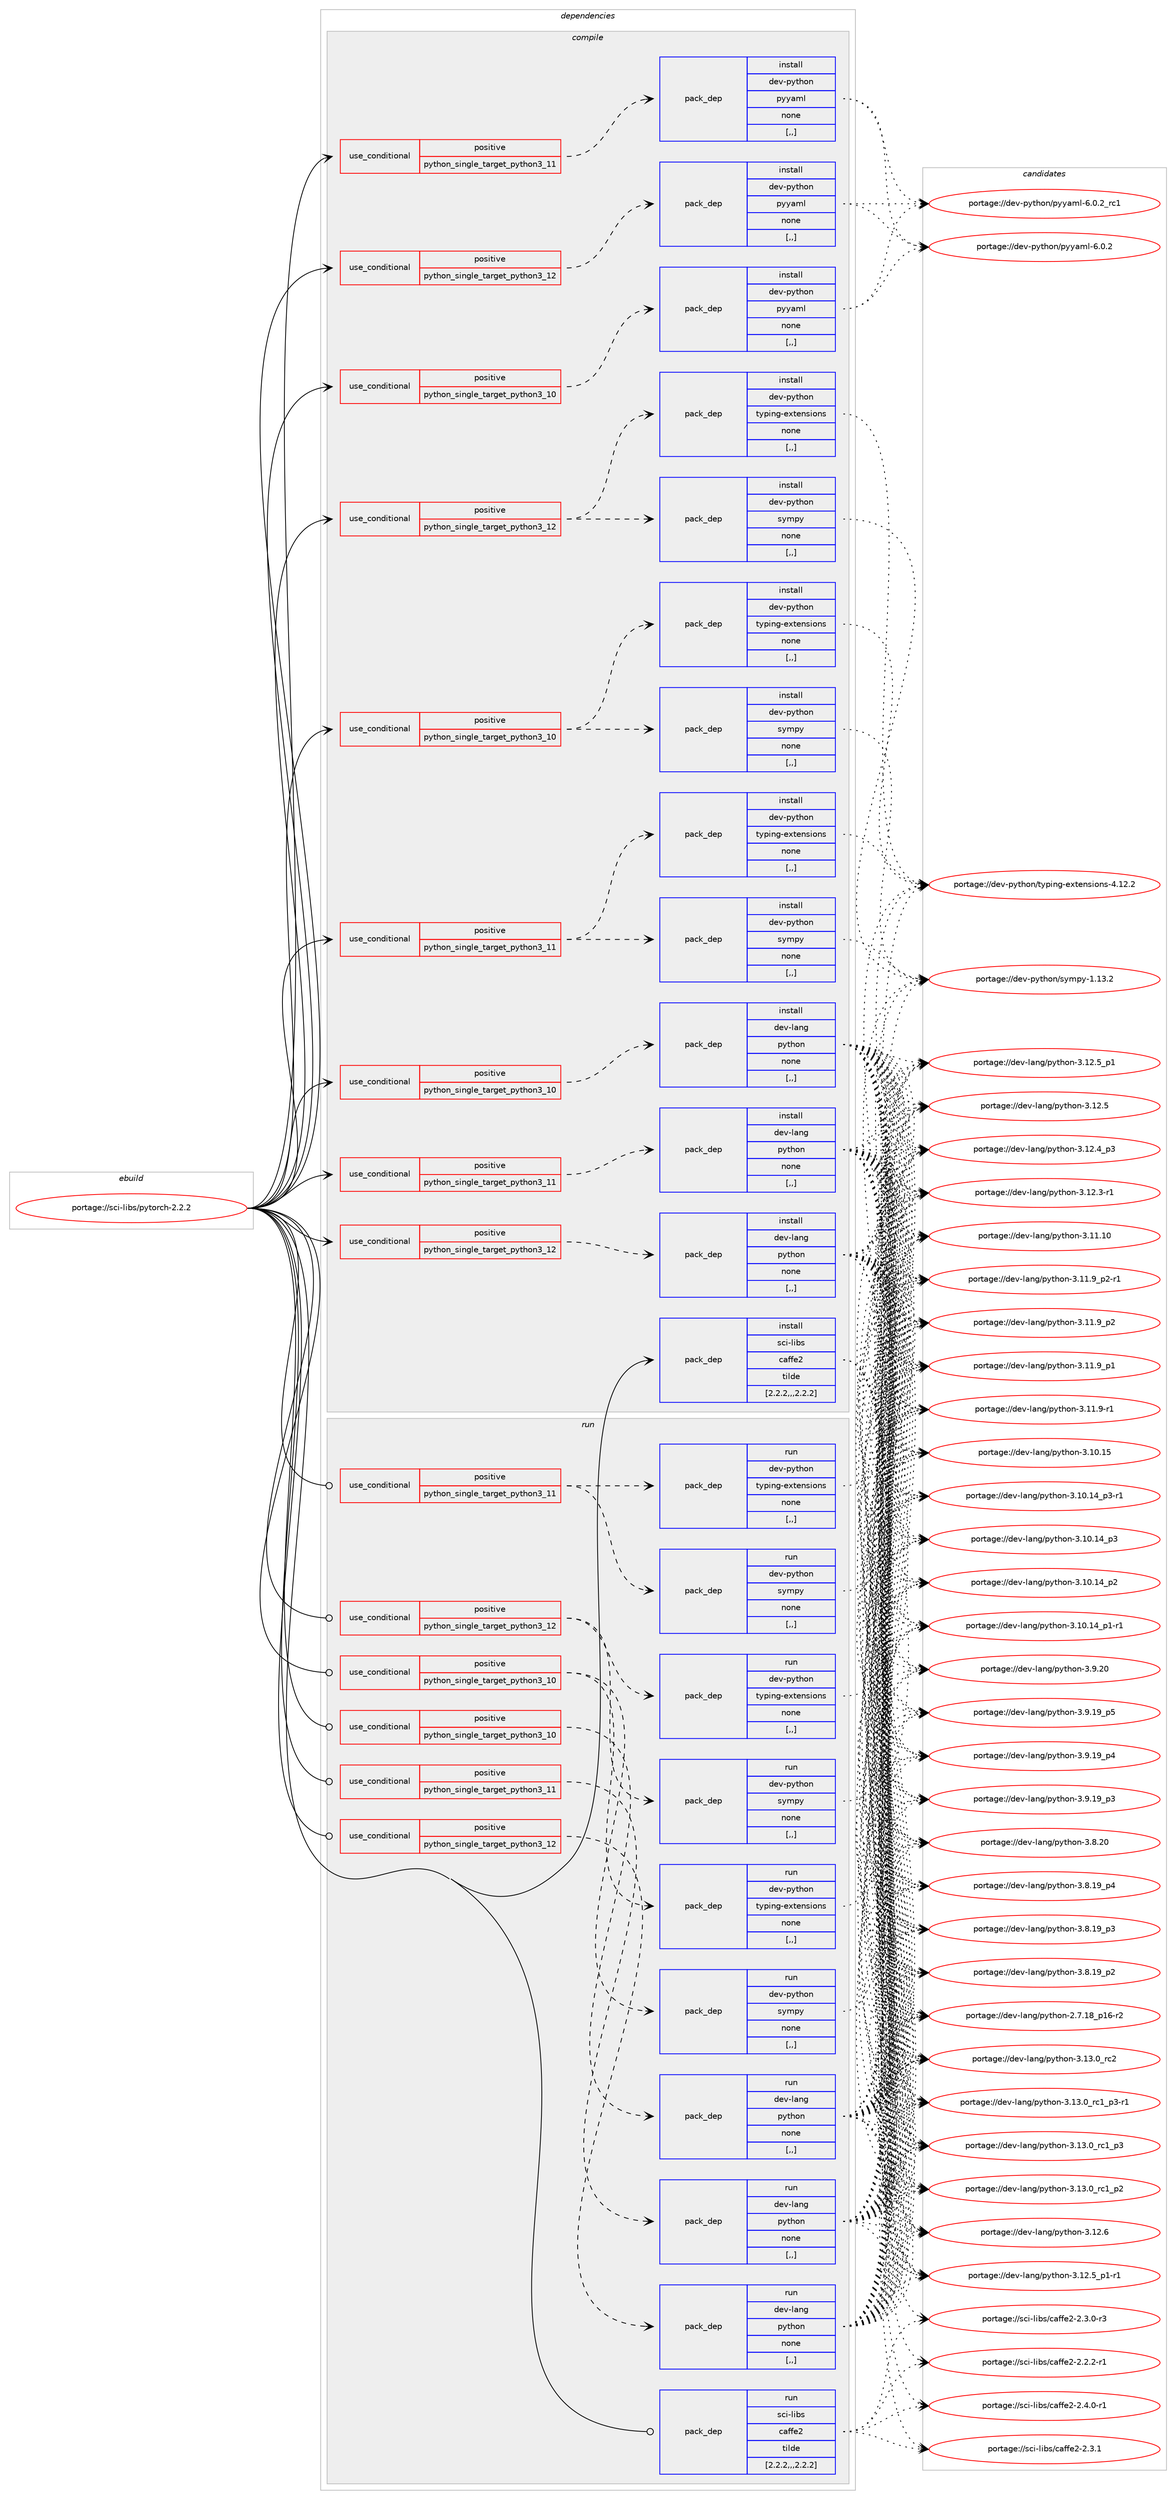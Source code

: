 digraph prolog {

# *************
# Graph options
# *************

newrank=true;
concentrate=true;
compound=true;
graph [rankdir=LR,fontname=Helvetica,fontsize=10,ranksep=1.5];#, ranksep=2.5, nodesep=0.2];
edge  [arrowhead=vee];
node  [fontname=Helvetica,fontsize=10];

# **********
# The ebuild
# **********

subgraph cluster_leftcol {
color=gray;
label=<<i>ebuild</i>>;
id [label="portage://sci-libs/pytorch-2.2.2", color=red, width=4, href="../sci-libs/pytorch-2.2.2.svg"];
}

# ****************
# The dependencies
# ****************

subgraph cluster_midcol {
color=gray;
label=<<i>dependencies</i>>;
subgraph cluster_compile {
fillcolor="#eeeeee";
style=filled;
label=<<i>compile</i>>;
subgraph cond240986 {
dependency914635 [label=<<TABLE BORDER="0" CELLBORDER="1" CELLSPACING="0" CELLPADDING="4"><TR><TD ROWSPAN="3" CELLPADDING="10">use_conditional</TD></TR><TR><TD>positive</TD></TR><TR><TD>python_single_target_python3_10</TD></TR></TABLE>>, shape=none, color=red];
subgraph pack667030 {
dependency914636 [label=<<TABLE BORDER="0" CELLBORDER="1" CELLSPACING="0" CELLPADDING="4" WIDTH="220"><TR><TD ROWSPAN="6" CELLPADDING="30">pack_dep</TD></TR><TR><TD WIDTH="110">install</TD></TR><TR><TD>dev-lang</TD></TR><TR><TD>python</TD></TR><TR><TD>none</TD></TR><TR><TD>[,,]</TD></TR></TABLE>>, shape=none, color=blue];
}
dependency914635:e -> dependency914636:w [weight=20,style="dashed",arrowhead="vee"];
}
id:e -> dependency914635:w [weight=20,style="solid",arrowhead="vee"];
subgraph cond240987 {
dependency914637 [label=<<TABLE BORDER="0" CELLBORDER="1" CELLSPACING="0" CELLPADDING="4"><TR><TD ROWSPAN="3" CELLPADDING="10">use_conditional</TD></TR><TR><TD>positive</TD></TR><TR><TD>python_single_target_python3_10</TD></TR></TABLE>>, shape=none, color=red];
subgraph pack667031 {
dependency914638 [label=<<TABLE BORDER="0" CELLBORDER="1" CELLSPACING="0" CELLPADDING="4" WIDTH="220"><TR><TD ROWSPAN="6" CELLPADDING="30">pack_dep</TD></TR><TR><TD WIDTH="110">install</TD></TR><TR><TD>dev-python</TD></TR><TR><TD>pyyaml</TD></TR><TR><TD>none</TD></TR><TR><TD>[,,]</TD></TR></TABLE>>, shape=none, color=blue];
}
dependency914637:e -> dependency914638:w [weight=20,style="dashed",arrowhead="vee"];
}
id:e -> dependency914637:w [weight=20,style="solid",arrowhead="vee"];
subgraph cond240988 {
dependency914639 [label=<<TABLE BORDER="0" CELLBORDER="1" CELLSPACING="0" CELLPADDING="4"><TR><TD ROWSPAN="3" CELLPADDING="10">use_conditional</TD></TR><TR><TD>positive</TD></TR><TR><TD>python_single_target_python3_10</TD></TR></TABLE>>, shape=none, color=red];
subgraph pack667032 {
dependency914640 [label=<<TABLE BORDER="0" CELLBORDER="1" CELLSPACING="0" CELLPADDING="4" WIDTH="220"><TR><TD ROWSPAN="6" CELLPADDING="30">pack_dep</TD></TR><TR><TD WIDTH="110">install</TD></TR><TR><TD>dev-python</TD></TR><TR><TD>typing-extensions</TD></TR><TR><TD>none</TD></TR><TR><TD>[,,]</TD></TR></TABLE>>, shape=none, color=blue];
}
dependency914639:e -> dependency914640:w [weight=20,style="dashed",arrowhead="vee"];
subgraph pack667033 {
dependency914641 [label=<<TABLE BORDER="0" CELLBORDER="1" CELLSPACING="0" CELLPADDING="4" WIDTH="220"><TR><TD ROWSPAN="6" CELLPADDING="30">pack_dep</TD></TR><TR><TD WIDTH="110">install</TD></TR><TR><TD>dev-python</TD></TR><TR><TD>sympy</TD></TR><TR><TD>none</TD></TR><TR><TD>[,,]</TD></TR></TABLE>>, shape=none, color=blue];
}
dependency914639:e -> dependency914641:w [weight=20,style="dashed",arrowhead="vee"];
}
id:e -> dependency914639:w [weight=20,style="solid",arrowhead="vee"];
subgraph cond240989 {
dependency914642 [label=<<TABLE BORDER="0" CELLBORDER="1" CELLSPACING="0" CELLPADDING="4"><TR><TD ROWSPAN="3" CELLPADDING="10">use_conditional</TD></TR><TR><TD>positive</TD></TR><TR><TD>python_single_target_python3_11</TD></TR></TABLE>>, shape=none, color=red];
subgraph pack667034 {
dependency914643 [label=<<TABLE BORDER="0" CELLBORDER="1" CELLSPACING="0" CELLPADDING="4" WIDTH="220"><TR><TD ROWSPAN="6" CELLPADDING="30">pack_dep</TD></TR><TR><TD WIDTH="110">install</TD></TR><TR><TD>dev-lang</TD></TR><TR><TD>python</TD></TR><TR><TD>none</TD></TR><TR><TD>[,,]</TD></TR></TABLE>>, shape=none, color=blue];
}
dependency914642:e -> dependency914643:w [weight=20,style="dashed",arrowhead="vee"];
}
id:e -> dependency914642:w [weight=20,style="solid",arrowhead="vee"];
subgraph cond240990 {
dependency914644 [label=<<TABLE BORDER="0" CELLBORDER="1" CELLSPACING="0" CELLPADDING="4"><TR><TD ROWSPAN="3" CELLPADDING="10">use_conditional</TD></TR><TR><TD>positive</TD></TR><TR><TD>python_single_target_python3_11</TD></TR></TABLE>>, shape=none, color=red];
subgraph pack667035 {
dependency914645 [label=<<TABLE BORDER="0" CELLBORDER="1" CELLSPACING="0" CELLPADDING="4" WIDTH="220"><TR><TD ROWSPAN="6" CELLPADDING="30">pack_dep</TD></TR><TR><TD WIDTH="110">install</TD></TR><TR><TD>dev-python</TD></TR><TR><TD>pyyaml</TD></TR><TR><TD>none</TD></TR><TR><TD>[,,]</TD></TR></TABLE>>, shape=none, color=blue];
}
dependency914644:e -> dependency914645:w [weight=20,style="dashed",arrowhead="vee"];
}
id:e -> dependency914644:w [weight=20,style="solid",arrowhead="vee"];
subgraph cond240991 {
dependency914646 [label=<<TABLE BORDER="0" CELLBORDER="1" CELLSPACING="0" CELLPADDING="4"><TR><TD ROWSPAN="3" CELLPADDING="10">use_conditional</TD></TR><TR><TD>positive</TD></TR><TR><TD>python_single_target_python3_11</TD></TR></TABLE>>, shape=none, color=red];
subgraph pack667036 {
dependency914647 [label=<<TABLE BORDER="0" CELLBORDER="1" CELLSPACING="0" CELLPADDING="4" WIDTH="220"><TR><TD ROWSPAN="6" CELLPADDING="30">pack_dep</TD></TR><TR><TD WIDTH="110">install</TD></TR><TR><TD>dev-python</TD></TR><TR><TD>typing-extensions</TD></TR><TR><TD>none</TD></TR><TR><TD>[,,]</TD></TR></TABLE>>, shape=none, color=blue];
}
dependency914646:e -> dependency914647:w [weight=20,style="dashed",arrowhead="vee"];
subgraph pack667037 {
dependency914648 [label=<<TABLE BORDER="0" CELLBORDER="1" CELLSPACING="0" CELLPADDING="4" WIDTH="220"><TR><TD ROWSPAN="6" CELLPADDING="30">pack_dep</TD></TR><TR><TD WIDTH="110">install</TD></TR><TR><TD>dev-python</TD></TR><TR><TD>sympy</TD></TR><TR><TD>none</TD></TR><TR><TD>[,,]</TD></TR></TABLE>>, shape=none, color=blue];
}
dependency914646:e -> dependency914648:w [weight=20,style="dashed",arrowhead="vee"];
}
id:e -> dependency914646:w [weight=20,style="solid",arrowhead="vee"];
subgraph cond240992 {
dependency914649 [label=<<TABLE BORDER="0" CELLBORDER="1" CELLSPACING="0" CELLPADDING="4"><TR><TD ROWSPAN="3" CELLPADDING="10">use_conditional</TD></TR><TR><TD>positive</TD></TR><TR><TD>python_single_target_python3_12</TD></TR></TABLE>>, shape=none, color=red];
subgraph pack667038 {
dependency914650 [label=<<TABLE BORDER="0" CELLBORDER="1" CELLSPACING="0" CELLPADDING="4" WIDTH="220"><TR><TD ROWSPAN="6" CELLPADDING="30">pack_dep</TD></TR><TR><TD WIDTH="110">install</TD></TR><TR><TD>dev-lang</TD></TR><TR><TD>python</TD></TR><TR><TD>none</TD></TR><TR><TD>[,,]</TD></TR></TABLE>>, shape=none, color=blue];
}
dependency914649:e -> dependency914650:w [weight=20,style="dashed",arrowhead="vee"];
}
id:e -> dependency914649:w [weight=20,style="solid",arrowhead="vee"];
subgraph cond240993 {
dependency914651 [label=<<TABLE BORDER="0" CELLBORDER="1" CELLSPACING="0" CELLPADDING="4"><TR><TD ROWSPAN="3" CELLPADDING="10">use_conditional</TD></TR><TR><TD>positive</TD></TR><TR><TD>python_single_target_python3_12</TD></TR></TABLE>>, shape=none, color=red];
subgraph pack667039 {
dependency914652 [label=<<TABLE BORDER="0" CELLBORDER="1" CELLSPACING="0" CELLPADDING="4" WIDTH="220"><TR><TD ROWSPAN="6" CELLPADDING="30">pack_dep</TD></TR><TR><TD WIDTH="110">install</TD></TR><TR><TD>dev-python</TD></TR><TR><TD>pyyaml</TD></TR><TR><TD>none</TD></TR><TR><TD>[,,]</TD></TR></TABLE>>, shape=none, color=blue];
}
dependency914651:e -> dependency914652:w [weight=20,style="dashed",arrowhead="vee"];
}
id:e -> dependency914651:w [weight=20,style="solid",arrowhead="vee"];
subgraph cond240994 {
dependency914653 [label=<<TABLE BORDER="0" CELLBORDER="1" CELLSPACING="0" CELLPADDING="4"><TR><TD ROWSPAN="3" CELLPADDING="10">use_conditional</TD></TR><TR><TD>positive</TD></TR><TR><TD>python_single_target_python3_12</TD></TR></TABLE>>, shape=none, color=red];
subgraph pack667040 {
dependency914654 [label=<<TABLE BORDER="0" CELLBORDER="1" CELLSPACING="0" CELLPADDING="4" WIDTH="220"><TR><TD ROWSPAN="6" CELLPADDING="30">pack_dep</TD></TR><TR><TD WIDTH="110">install</TD></TR><TR><TD>dev-python</TD></TR><TR><TD>typing-extensions</TD></TR><TR><TD>none</TD></TR><TR><TD>[,,]</TD></TR></TABLE>>, shape=none, color=blue];
}
dependency914653:e -> dependency914654:w [weight=20,style="dashed",arrowhead="vee"];
subgraph pack667041 {
dependency914655 [label=<<TABLE BORDER="0" CELLBORDER="1" CELLSPACING="0" CELLPADDING="4" WIDTH="220"><TR><TD ROWSPAN="6" CELLPADDING="30">pack_dep</TD></TR><TR><TD WIDTH="110">install</TD></TR><TR><TD>dev-python</TD></TR><TR><TD>sympy</TD></TR><TR><TD>none</TD></TR><TR><TD>[,,]</TD></TR></TABLE>>, shape=none, color=blue];
}
dependency914653:e -> dependency914655:w [weight=20,style="dashed",arrowhead="vee"];
}
id:e -> dependency914653:w [weight=20,style="solid",arrowhead="vee"];
subgraph pack667042 {
dependency914656 [label=<<TABLE BORDER="0" CELLBORDER="1" CELLSPACING="0" CELLPADDING="4" WIDTH="220"><TR><TD ROWSPAN="6" CELLPADDING="30">pack_dep</TD></TR><TR><TD WIDTH="110">install</TD></TR><TR><TD>sci-libs</TD></TR><TR><TD>caffe2</TD></TR><TR><TD>tilde</TD></TR><TR><TD>[2.2.2,,,2.2.2]</TD></TR></TABLE>>, shape=none, color=blue];
}
id:e -> dependency914656:w [weight=20,style="solid",arrowhead="vee"];
}
subgraph cluster_compileandrun {
fillcolor="#eeeeee";
style=filled;
label=<<i>compile and run</i>>;
}
subgraph cluster_run {
fillcolor="#eeeeee";
style=filled;
label=<<i>run</i>>;
subgraph cond240995 {
dependency914657 [label=<<TABLE BORDER="0" CELLBORDER="1" CELLSPACING="0" CELLPADDING="4"><TR><TD ROWSPAN="3" CELLPADDING="10">use_conditional</TD></TR><TR><TD>positive</TD></TR><TR><TD>python_single_target_python3_10</TD></TR></TABLE>>, shape=none, color=red];
subgraph pack667043 {
dependency914658 [label=<<TABLE BORDER="0" CELLBORDER="1" CELLSPACING="0" CELLPADDING="4" WIDTH="220"><TR><TD ROWSPAN="6" CELLPADDING="30">pack_dep</TD></TR><TR><TD WIDTH="110">run</TD></TR><TR><TD>dev-lang</TD></TR><TR><TD>python</TD></TR><TR><TD>none</TD></TR><TR><TD>[,,]</TD></TR></TABLE>>, shape=none, color=blue];
}
dependency914657:e -> dependency914658:w [weight=20,style="dashed",arrowhead="vee"];
}
id:e -> dependency914657:w [weight=20,style="solid",arrowhead="odot"];
subgraph cond240996 {
dependency914659 [label=<<TABLE BORDER="0" CELLBORDER="1" CELLSPACING="0" CELLPADDING="4"><TR><TD ROWSPAN="3" CELLPADDING="10">use_conditional</TD></TR><TR><TD>positive</TD></TR><TR><TD>python_single_target_python3_10</TD></TR></TABLE>>, shape=none, color=red];
subgraph pack667044 {
dependency914660 [label=<<TABLE BORDER="0" CELLBORDER="1" CELLSPACING="0" CELLPADDING="4" WIDTH="220"><TR><TD ROWSPAN="6" CELLPADDING="30">pack_dep</TD></TR><TR><TD WIDTH="110">run</TD></TR><TR><TD>dev-python</TD></TR><TR><TD>typing-extensions</TD></TR><TR><TD>none</TD></TR><TR><TD>[,,]</TD></TR></TABLE>>, shape=none, color=blue];
}
dependency914659:e -> dependency914660:w [weight=20,style="dashed",arrowhead="vee"];
subgraph pack667045 {
dependency914661 [label=<<TABLE BORDER="0" CELLBORDER="1" CELLSPACING="0" CELLPADDING="4" WIDTH="220"><TR><TD ROWSPAN="6" CELLPADDING="30">pack_dep</TD></TR><TR><TD WIDTH="110">run</TD></TR><TR><TD>dev-python</TD></TR><TR><TD>sympy</TD></TR><TR><TD>none</TD></TR><TR><TD>[,,]</TD></TR></TABLE>>, shape=none, color=blue];
}
dependency914659:e -> dependency914661:w [weight=20,style="dashed",arrowhead="vee"];
}
id:e -> dependency914659:w [weight=20,style="solid",arrowhead="odot"];
subgraph cond240997 {
dependency914662 [label=<<TABLE BORDER="0" CELLBORDER="1" CELLSPACING="0" CELLPADDING="4"><TR><TD ROWSPAN="3" CELLPADDING="10">use_conditional</TD></TR><TR><TD>positive</TD></TR><TR><TD>python_single_target_python3_11</TD></TR></TABLE>>, shape=none, color=red];
subgraph pack667046 {
dependency914663 [label=<<TABLE BORDER="0" CELLBORDER="1" CELLSPACING="0" CELLPADDING="4" WIDTH="220"><TR><TD ROWSPAN="6" CELLPADDING="30">pack_dep</TD></TR><TR><TD WIDTH="110">run</TD></TR><TR><TD>dev-lang</TD></TR><TR><TD>python</TD></TR><TR><TD>none</TD></TR><TR><TD>[,,]</TD></TR></TABLE>>, shape=none, color=blue];
}
dependency914662:e -> dependency914663:w [weight=20,style="dashed",arrowhead="vee"];
}
id:e -> dependency914662:w [weight=20,style="solid",arrowhead="odot"];
subgraph cond240998 {
dependency914664 [label=<<TABLE BORDER="0" CELLBORDER="1" CELLSPACING="0" CELLPADDING="4"><TR><TD ROWSPAN="3" CELLPADDING="10">use_conditional</TD></TR><TR><TD>positive</TD></TR><TR><TD>python_single_target_python3_11</TD></TR></TABLE>>, shape=none, color=red];
subgraph pack667047 {
dependency914665 [label=<<TABLE BORDER="0" CELLBORDER="1" CELLSPACING="0" CELLPADDING="4" WIDTH="220"><TR><TD ROWSPAN="6" CELLPADDING="30">pack_dep</TD></TR><TR><TD WIDTH="110">run</TD></TR><TR><TD>dev-python</TD></TR><TR><TD>typing-extensions</TD></TR><TR><TD>none</TD></TR><TR><TD>[,,]</TD></TR></TABLE>>, shape=none, color=blue];
}
dependency914664:e -> dependency914665:w [weight=20,style="dashed",arrowhead="vee"];
subgraph pack667048 {
dependency914666 [label=<<TABLE BORDER="0" CELLBORDER="1" CELLSPACING="0" CELLPADDING="4" WIDTH="220"><TR><TD ROWSPAN="6" CELLPADDING="30">pack_dep</TD></TR><TR><TD WIDTH="110">run</TD></TR><TR><TD>dev-python</TD></TR><TR><TD>sympy</TD></TR><TR><TD>none</TD></TR><TR><TD>[,,]</TD></TR></TABLE>>, shape=none, color=blue];
}
dependency914664:e -> dependency914666:w [weight=20,style="dashed",arrowhead="vee"];
}
id:e -> dependency914664:w [weight=20,style="solid",arrowhead="odot"];
subgraph cond240999 {
dependency914667 [label=<<TABLE BORDER="0" CELLBORDER="1" CELLSPACING="0" CELLPADDING="4"><TR><TD ROWSPAN="3" CELLPADDING="10">use_conditional</TD></TR><TR><TD>positive</TD></TR><TR><TD>python_single_target_python3_12</TD></TR></TABLE>>, shape=none, color=red];
subgraph pack667049 {
dependency914668 [label=<<TABLE BORDER="0" CELLBORDER="1" CELLSPACING="0" CELLPADDING="4" WIDTH="220"><TR><TD ROWSPAN="6" CELLPADDING="30">pack_dep</TD></TR><TR><TD WIDTH="110">run</TD></TR><TR><TD>dev-lang</TD></TR><TR><TD>python</TD></TR><TR><TD>none</TD></TR><TR><TD>[,,]</TD></TR></TABLE>>, shape=none, color=blue];
}
dependency914667:e -> dependency914668:w [weight=20,style="dashed",arrowhead="vee"];
}
id:e -> dependency914667:w [weight=20,style="solid",arrowhead="odot"];
subgraph cond241000 {
dependency914669 [label=<<TABLE BORDER="0" CELLBORDER="1" CELLSPACING="0" CELLPADDING="4"><TR><TD ROWSPAN="3" CELLPADDING="10">use_conditional</TD></TR><TR><TD>positive</TD></TR><TR><TD>python_single_target_python3_12</TD></TR></TABLE>>, shape=none, color=red];
subgraph pack667050 {
dependency914670 [label=<<TABLE BORDER="0" CELLBORDER="1" CELLSPACING="0" CELLPADDING="4" WIDTH="220"><TR><TD ROWSPAN="6" CELLPADDING="30">pack_dep</TD></TR><TR><TD WIDTH="110">run</TD></TR><TR><TD>dev-python</TD></TR><TR><TD>typing-extensions</TD></TR><TR><TD>none</TD></TR><TR><TD>[,,]</TD></TR></TABLE>>, shape=none, color=blue];
}
dependency914669:e -> dependency914670:w [weight=20,style="dashed",arrowhead="vee"];
subgraph pack667051 {
dependency914671 [label=<<TABLE BORDER="0" CELLBORDER="1" CELLSPACING="0" CELLPADDING="4" WIDTH="220"><TR><TD ROWSPAN="6" CELLPADDING="30">pack_dep</TD></TR><TR><TD WIDTH="110">run</TD></TR><TR><TD>dev-python</TD></TR><TR><TD>sympy</TD></TR><TR><TD>none</TD></TR><TR><TD>[,,]</TD></TR></TABLE>>, shape=none, color=blue];
}
dependency914669:e -> dependency914671:w [weight=20,style="dashed",arrowhead="vee"];
}
id:e -> dependency914669:w [weight=20,style="solid",arrowhead="odot"];
subgraph pack667052 {
dependency914672 [label=<<TABLE BORDER="0" CELLBORDER="1" CELLSPACING="0" CELLPADDING="4" WIDTH="220"><TR><TD ROWSPAN="6" CELLPADDING="30">pack_dep</TD></TR><TR><TD WIDTH="110">run</TD></TR><TR><TD>sci-libs</TD></TR><TR><TD>caffe2</TD></TR><TR><TD>tilde</TD></TR><TR><TD>[2.2.2,,,2.2.2]</TD></TR></TABLE>>, shape=none, color=blue];
}
id:e -> dependency914672:w [weight=20,style="solid",arrowhead="odot"];
}
}

# **************
# The candidates
# **************

subgraph cluster_choices {
rank=same;
color=gray;
label=<<i>candidates</i>>;

subgraph choice667030 {
color=black;
nodesep=1;
choice10010111845108971101034711212111610411111045514649514648951149950 [label="portage://dev-lang/python-3.13.0_rc2", color=red, width=4,href="../dev-lang/python-3.13.0_rc2.svg"];
choice1001011184510897110103471121211161041111104551464951464895114994995112514511449 [label="portage://dev-lang/python-3.13.0_rc1_p3-r1", color=red, width=4,href="../dev-lang/python-3.13.0_rc1_p3-r1.svg"];
choice100101118451089711010347112121116104111110455146495146489511499499511251 [label="portage://dev-lang/python-3.13.0_rc1_p3", color=red, width=4,href="../dev-lang/python-3.13.0_rc1_p3.svg"];
choice100101118451089711010347112121116104111110455146495146489511499499511250 [label="portage://dev-lang/python-3.13.0_rc1_p2", color=red, width=4,href="../dev-lang/python-3.13.0_rc1_p2.svg"];
choice10010111845108971101034711212111610411111045514649504654 [label="portage://dev-lang/python-3.12.6", color=red, width=4,href="../dev-lang/python-3.12.6.svg"];
choice1001011184510897110103471121211161041111104551464950465395112494511449 [label="portage://dev-lang/python-3.12.5_p1-r1", color=red, width=4,href="../dev-lang/python-3.12.5_p1-r1.svg"];
choice100101118451089711010347112121116104111110455146495046539511249 [label="portage://dev-lang/python-3.12.5_p1", color=red, width=4,href="../dev-lang/python-3.12.5_p1.svg"];
choice10010111845108971101034711212111610411111045514649504653 [label="portage://dev-lang/python-3.12.5", color=red, width=4,href="../dev-lang/python-3.12.5.svg"];
choice100101118451089711010347112121116104111110455146495046529511251 [label="portage://dev-lang/python-3.12.4_p3", color=red, width=4,href="../dev-lang/python-3.12.4_p3.svg"];
choice100101118451089711010347112121116104111110455146495046514511449 [label="portage://dev-lang/python-3.12.3-r1", color=red, width=4,href="../dev-lang/python-3.12.3-r1.svg"];
choice1001011184510897110103471121211161041111104551464949464948 [label="portage://dev-lang/python-3.11.10", color=red, width=4,href="../dev-lang/python-3.11.10.svg"];
choice1001011184510897110103471121211161041111104551464949465795112504511449 [label="portage://dev-lang/python-3.11.9_p2-r1", color=red, width=4,href="../dev-lang/python-3.11.9_p2-r1.svg"];
choice100101118451089711010347112121116104111110455146494946579511250 [label="portage://dev-lang/python-3.11.9_p2", color=red, width=4,href="../dev-lang/python-3.11.9_p2.svg"];
choice100101118451089711010347112121116104111110455146494946579511249 [label="portage://dev-lang/python-3.11.9_p1", color=red, width=4,href="../dev-lang/python-3.11.9_p1.svg"];
choice100101118451089711010347112121116104111110455146494946574511449 [label="portage://dev-lang/python-3.11.9-r1", color=red, width=4,href="../dev-lang/python-3.11.9-r1.svg"];
choice1001011184510897110103471121211161041111104551464948464953 [label="portage://dev-lang/python-3.10.15", color=red, width=4,href="../dev-lang/python-3.10.15.svg"];
choice100101118451089711010347112121116104111110455146494846495295112514511449 [label="portage://dev-lang/python-3.10.14_p3-r1", color=red, width=4,href="../dev-lang/python-3.10.14_p3-r1.svg"];
choice10010111845108971101034711212111610411111045514649484649529511251 [label="portage://dev-lang/python-3.10.14_p3", color=red, width=4,href="../dev-lang/python-3.10.14_p3.svg"];
choice10010111845108971101034711212111610411111045514649484649529511250 [label="portage://dev-lang/python-3.10.14_p2", color=red, width=4,href="../dev-lang/python-3.10.14_p2.svg"];
choice100101118451089711010347112121116104111110455146494846495295112494511449 [label="portage://dev-lang/python-3.10.14_p1-r1", color=red, width=4,href="../dev-lang/python-3.10.14_p1-r1.svg"];
choice10010111845108971101034711212111610411111045514657465048 [label="portage://dev-lang/python-3.9.20", color=red, width=4,href="../dev-lang/python-3.9.20.svg"];
choice100101118451089711010347112121116104111110455146574649579511253 [label="portage://dev-lang/python-3.9.19_p5", color=red, width=4,href="../dev-lang/python-3.9.19_p5.svg"];
choice100101118451089711010347112121116104111110455146574649579511252 [label="portage://dev-lang/python-3.9.19_p4", color=red, width=4,href="../dev-lang/python-3.9.19_p4.svg"];
choice100101118451089711010347112121116104111110455146574649579511251 [label="portage://dev-lang/python-3.9.19_p3", color=red, width=4,href="../dev-lang/python-3.9.19_p3.svg"];
choice10010111845108971101034711212111610411111045514656465048 [label="portage://dev-lang/python-3.8.20", color=red, width=4,href="../dev-lang/python-3.8.20.svg"];
choice100101118451089711010347112121116104111110455146564649579511252 [label="portage://dev-lang/python-3.8.19_p4", color=red, width=4,href="../dev-lang/python-3.8.19_p4.svg"];
choice100101118451089711010347112121116104111110455146564649579511251 [label="portage://dev-lang/python-3.8.19_p3", color=red, width=4,href="../dev-lang/python-3.8.19_p3.svg"];
choice100101118451089711010347112121116104111110455146564649579511250 [label="portage://dev-lang/python-3.8.19_p2", color=red, width=4,href="../dev-lang/python-3.8.19_p2.svg"];
choice100101118451089711010347112121116104111110455046554649569511249544511450 [label="portage://dev-lang/python-2.7.18_p16-r2", color=red, width=4,href="../dev-lang/python-2.7.18_p16-r2.svg"];
dependency914636:e -> choice10010111845108971101034711212111610411111045514649514648951149950:w [style=dotted,weight="100"];
dependency914636:e -> choice1001011184510897110103471121211161041111104551464951464895114994995112514511449:w [style=dotted,weight="100"];
dependency914636:e -> choice100101118451089711010347112121116104111110455146495146489511499499511251:w [style=dotted,weight="100"];
dependency914636:e -> choice100101118451089711010347112121116104111110455146495146489511499499511250:w [style=dotted,weight="100"];
dependency914636:e -> choice10010111845108971101034711212111610411111045514649504654:w [style=dotted,weight="100"];
dependency914636:e -> choice1001011184510897110103471121211161041111104551464950465395112494511449:w [style=dotted,weight="100"];
dependency914636:e -> choice100101118451089711010347112121116104111110455146495046539511249:w [style=dotted,weight="100"];
dependency914636:e -> choice10010111845108971101034711212111610411111045514649504653:w [style=dotted,weight="100"];
dependency914636:e -> choice100101118451089711010347112121116104111110455146495046529511251:w [style=dotted,weight="100"];
dependency914636:e -> choice100101118451089711010347112121116104111110455146495046514511449:w [style=dotted,weight="100"];
dependency914636:e -> choice1001011184510897110103471121211161041111104551464949464948:w [style=dotted,weight="100"];
dependency914636:e -> choice1001011184510897110103471121211161041111104551464949465795112504511449:w [style=dotted,weight="100"];
dependency914636:e -> choice100101118451089711010347112121116104111110455146494946579511250:w [style=dotted,weight="100"];
dependency914636:e -> choice100101118451089711010347112121116104111110455146494946579511249:w [style=dotted,weight="100"];
dependency914636:e -> choice100101118451089711010347112121116104111110455146494946574511449:w [style=dotted,weight="100"];
dependency914636:e -> choice1001011184510897110103471121211161041111104551464948464953:w [style=dotted,weight="100"];
dependency914636:e -> choice100101118451089711010347112121116104111110455146494846495295112514511449:w [style=dotted,weight="100"];
dependency914636:e -> choice10010111845108971101034711212111610411111045514649484649529511251:w [style=dotted,weight="100"];
dependency914636:e -> choice10010111845108971101034711212111610411111045514649484649529511250:w [style=dotted,weight="100"];
dependency914636:e -> choice100101118451089711010347112121116104111110455146494846495295112494511449:w [style=dotted,weight="100"];
dependency914636:e -> choice10010111845108971101034711212111610411111045514657465048:w [style=dotted,weight="100"];
dependency914636:e -> choice100101118451089711010347112121116104111110455146574649579511253:w [style=dotted,weight="100"];
dependency914636:e -> choice100101118451089711010347112121116104111110455146574649579511252:w [style=dotted,weight="100"];
dependency914636:e -> choice100101118451089711010347112121116104111110455146574649579511251:w [style=dotted,weight="100"];
dependency914636:e -> choice10010111845108971101034711212111610411111045514656465048:w [style=dotted,weight="100"];
dependency914636:e -> choice100101118451089711010347112121116104111110455146564649579511252:w [style=dotted,weight="100"];
dependency914636:e -> choice100101118451089711010347112121116104111110455146564649579511251:w [style=dotted,weight="100"];
dependency914636:e -> choice100101118451089711010347112121116104111110455146564649579511250:w [style=dotted,weight="100"];
dependency914636:e -> choice100101118451089711010347112121116104111110455046554649569511249544511450:w [style=dotted,weight="100"];
}
subgraph choice667031 {
color=black;
nodesep=1;
choice100101118451121211161041111104711212112197109108455446484650951149949 [label="portage://dev-python/pyyaml-6.0.2_rc1", color=red, width=4,href="../dev-python/pyyaml-6.0.2_rc1.svg"];
choice100101118451121211161041111104711212112197109108455446484650 [label="portage://dev-python/pyyaml-6.0.2", color=red, width=4,href="../dev-python/pyyaml-6.0.2.svg"];
dependency914638:e -> choice100101118451121211161041111104711212112197109108455446484650951149949:w [style=dotted,weight="100"];
dependency914638:e -> choice100101118451121211161041111104711212112197109108455446484650:w [style=dotted,weight="100"];
}
subgraph choice667032 {
color=black;
nodesep=1;
choice10010111845112121116104111110471161211121051101034510112011610111011510511111011545524649504650 [label="portage://dev-python/typing-extensions-4.12.2", color=red, width=4,href="../dev-python/typing-extensions-4.12.2.svg"];
dependency914640:e -> choice10010111845112121116104111110471161211121051101034510112011610111011510511111011545524649504650:w [style=dotted,weight="100"];
}
subgraph choice667033 {
color=black;
nodesep=1;
choice100101118451121211161041111104711512110911212145494649514650 [label="portage://dev-python/sympy-1.13.2", color=red, width=4,href="../dev-python/sympy-1.13.2.svg"];
dependency914641:e -> choice100101118451121211161041111104711512110911212145494649514650:w [style=dotted,weight="100"];
}
subgraph choice667034 {
color=black;
nodesep=1;
choice10010111845108971101034711212111610411111045514649514648951149950 [label="portage://dev-lang/python-3.13.0_rc2", color=red, width=4,href="../dev-lang/python-3.13.0_rc2.svg"];
choice1001011184510897110103471121211161041111104551464951464895114994995112514511449 [label="portage://dev-lang/python-3.13.0_rc1_p3-r1", color=red, width=4,href="../dev-lang/python-3.13.0_rc1_p3-r1.svg"];
choice100101118451089711010347112121116104111110455146495146489511499499511251 [label="portage://dev-lang/python-3.13.0_rc1_p3", color=red, width=4,href="../dev-lang/python-3.13.0_rc1_p3.svg"];
choice100101118451089711010347112121116104111110455146495146489511499499511250 [label="portage://dev-lang/python-3.13.0_rc1_p2", color=red, width=4,href="../dev-lang/python-3.13.0_rc1_p2.svg"];
choice10010111845108971101034711212111610411111045514649504654 [label="portage://dev-lang/python-3.12.6", color=red, width=4,href="../dev-lang/python-3.12.6.svg"];
choice1001011184510897110103471121211161041111104551464950465395112494511449 [label="portage://dev-lang/python-3.12.5_p1-r1", color=red, width=4,href="../dev-lang/python-3.12.5_p1-r1.svg"];
choice100101118451089711010347112121116104111110455146495046539511249 [label="portage://dev-lang/python-3.12.5_p1", color=red, width=4,href="../dev-lang/python-3.12.5_p1.svg"];
choice10010111845108971101034711212111610411111045514649504653 [label="portage://dev-lang/python-3.12.5", color=red, width=4,href="../dev-lang/python-3.12.5.svg"];
choice100101118451089711010347112121116104111110455146495046529511251 [label="portage://dev-lang/python-3.12.4_p3", color=red, width=4,href="../dev-lang/python-3.12.4_p3.svg"];
choice100101118451089711010347112121116104111110455146495046514511449 [label="portage://dev-lang/python-3.12.3-r1", color=red, width=4,href="../dev-lang/python-3.12.3-r1.svg"];
choice1001011184510897110103471121211161041111104551464949464948 [label="portage://dev-lang/python-3.11.10", color=red, width=4,href="../dev-lang/python-3.11.10.svg"];
choice1001011184510897110103471121211161041111104551464949465795112504511449 [label="portage://dev-lang/python-3.11.9_p2-r1", color=red, width=4,href="../dev-lang/python-3.11.9_p2-r1.svg"];
choice100101118451089711010347112121116104111110455146494946579511250 [label="portage://dev-lang/python-3.11.9_p2", color=red, width=4,href="../dev-lang/python-3.11.9_p2.svg"];
choice100101118451089711010347112121116104111110455146494946579511249 [label="portage://dev-lang/python-3.11.9_p1", color=red, width=4,href="../dev-lang/python-3.11.9_p1.svg"];
choice100101118451089711010347112121116104111110455146494946574511449 [label="portage://dev-lang/python-3.11.9-r1", color=red, width=4,href="../dev-lang/python-3.11.9-r1.svg"];
choice1001011184510897110103471121211161041111104551464948464953 [label="portage://dev-lang/python-3.10.15", color=red, width=4,href="../dev-lang/python-3.10.15.svg"];
choice100101118451089711010347112121116104111110455146494846495295112514511449 [label="portage://dev-lang/python-3.10.14_p3-r1", color=red, width=4,href="../dev-lang/python-3.10.14_p3-r1.svg"];
choice10010111845108971101034711212111610411111045514649484649529511251 [label="portage://dev-lang/python-3.10.14_p3", color=red, width=4,href="../dev-lang/python-3.10.14_p3.svg"];
choice10010111845108971101034711212111610411111045514649484649529511250 [label="portage://dev-lang/python-3.10.14_p2", color=red, width=4,href="../dev-lang/python-3.10.14_p2.svg"];
choice100101118451089711010347112121116104111110455146494846495295112494511449 [label="portage://dev-lang/python-3.10.14_p1-r1", color=red, width=4,href="../dev-lang/python-3.10.14_p1-r1.svg"];
choice10010111845108971101034711212111610411111045514657465048 [label="portage://dev-lang/python-3.9.20", color=red, width=4,href="../dev-lang/python-3.9.20.svg"];
choice100101118451089711010347112121116104111110455146574649579511253 [label="portage://dev-lang/python-3.9.19_p5", color=red, width=4,href="../dev-lang/python-3.9.19_p5.svg"];
choice100101118451089711010347112121116104111110455146574649579511252 [label="portage://dev-lang/python-3.9.19_p4", color=red, width=4,href="../dev-lang/python-3.9.19_p4.svg"];
choice100101118451089711010347112121116104111110455146574649579511251 [label="portage://dev-lang/python-3.9.19_p3", color=red, width=4,href="../dev-lang/python-3.9.19_p3.svg"];
choice10010111845108971101034711212111610411111045514656465048 [label="portage://dev-lang/python-3.8.20", color=red, width=4,href="../dev-lang/python-3.8.20.svg"];
choice100101118451089711010347112121116104111110455146564649579511252 [label="portage://dev-lang/python-3.8.19_p4", color=red, width=4,href="../dev-lang/python-3.8.19_p4.svg"];
choice100101118451089711010347112121116104111110455146564649579511251 [label="portage://dev-lang/python-3.8.19_p3", color=red, width=4,href="../dev-lang/python-3.8.19_p3.svg"];
choice100101118451089711010347112121116104111110455146564649579511250 [label="portage://dev-lang/python-3.8.19_p2", color=red, width=4,href="../dev-lang/python-3.8.19_p2.svg"];
choice100101118451089711010347112121116104111110455046554649569511249544511450 [label="portage://dev-lang/python-2.7.18_p16-r2", color=red, width=4,href="../dev-lang/python-2.7.18_p16-r2.svg"];
dependency914643:e -> choice10010111845108971101034711212111610411111045514649514648951149950:w [style=dotted,weight="100"];
dependency914643:e -> choice1001011184510897110103471121211161041111104551464951464895114994995112514511449:w [style=dotted,weight="100"];
dependency914643:e -> choice100101118451089711010347112121116104111110455146495146489511499499511251:w [style=dotted,weight="100"];
dependency914643:e -> choice100101118451089711010347112121116104111110455146495146489511499499511250:w [style=dotted,weight="100"];
dependency914643:e -> choice10010111845108971101034711212111610411111045514649504654:w [style=dotted,weight="100"];
dependency914643:e -> choice1001011184510897110103471121211161041111104551464950465395112494511449:w [style=dotted,weight="100"];
dependency914643:e -> choice100101118451089711010347112121116104111110455146495046539511249:w [style=dotted,weight="100"];
dependency914643:e -> choice10010111845108971101034711212111610411111045514649504653:w [style=dotted,weight="100"];
dependency914643:e -> choice100101118451089711010347112121116104111110455146495046529511251:w [style=dotted,weight="100"];
dependency914643:e -> choice100101118451089711010347112121116104111110455146495046514511449:w [style=dotted,weight="100"];
dependency914643:e -> choice1001011184510897110103471121211161041111104551464949464948:w [style=dotted,weight="100"];
dependency914643:e -> choice1001011184510897110103471121211161041111104551464949465795112504511449:w [style=dotted,weight="100"];
dependency914643:e -> choice100101118451089711010347112121116104111110455146494946579511250:w [style=dotted,weight="100"];
dependency914643:e -> choice100101118451089711010347112121116104111110455146494946579511249:w [style=dotted,weight="100"];
dependency914643:e -> choice100101118451089711010347112121116104111110455146494946574511449:w [style=dotted,weight="100"];
dependency914643:e -> choice1001011184510897110103471121211161041111104551464948464953:w [style=dotted,weight="100"];
dependency914643:e -> choice100101118451089711010347112121116104111110455146494846495295112514511449:w [style=dotted,weight="100"];
dependency914643:e -> choice10010111845108971101034711212111610411111045514649484649529511251:w [style=dotted,weight="100"];
dependency914643:e -> choice10010111845108971101034711212111610411111045514649484649529511250:w [style=dotted,weight="100"];
dependency914643:e -> choice100101118451089711010347112121116104111110455146494846495295112494511449:w [style=dotted,weight="100"];
dependency914643:e -> choice10010111845108971101034711212111610411111045514657465048:w [style=dotted,weight="100"];
dependency914643:e -> choice100101118451089711010347112121116104111110455146574649579511253:w [style=dotted,weight="100"];
dependency914643:e -> choice100101118451089711010347112121116104111110455146574649579511252:w [style=dotted,weight="100"];
dependency914643:e -> choice100101118451089711010347112121116104111110455146574649579511251:w [style=dotted,weight="100"];
dependency914643:e -> choice10010111845108971101034711212111610411111045514656465048:w [style=dotted,weight="100"];
dependency914643:e -> choice100101118451089711010347112121116104111110455146564649579511252:w [style=dotted,weight="100"];
dependency914643:e -> choice100101118451089711010347112121116104111110455146564649579511251:w [style=dotted,weight="100"];
dependency914643:e -> choice100101118451089711010347112121116104111110455146564649579511250:w [style=dotted,weight="100"];
dependency914643:e -> choice100101118451089711010347112121116104111110455046554649569511249544511450:w [style=dotted,weight="100"];
}
subgraph choice667035 {
color=black;
nodesep=1;
choice100101118451121211161041111104711212112197109108455446484650951149949 [label="portage://dev-python/pyyaml-6.0.2_rc1", color=red, width=4,href="../dev-python/pyyaml-6.0.2_rc1.svg"];
choice100101118451121211161041111104711212112197109108455446484650 [label="portage://dev-python/pyyaml-6.0.2", color=red, width=4,href="../dev-python/pyyaml-6.0.2.svg"];
dependency914645:e -> choice100101118451121211161041111104711212112197109108455446484650951149949:w [style=dotted,weight="100"];
dependency914645:e -> choice100101118451121211161041111104711212112197109108455446484650:w [style=dotted,weight="100"];
}
subgraph choice667036 {
color=black;
nodesep=1;
choice10010111845112121116104111110471161211121051101034510112011610111011510511111011545524649504650 [label="portage://dev-python/typing-extensions-4.12.2", color=red, width=4,href="../dev-python/typing-extensions-4.12.2.svg"];
dependency914647:e -> choice10010111845112121116104111110471161211121051101034510112011610111011510511111011545524649504650:w [style=dotted,weight="100"];
}
subgraph choice667037 {
color=black;
nodesep=1;
choice100101118451121211161041111104711512110911212145494649514650 [label="portage://dev-python/sympy-1.13.2", color=red, width=4,href="../dev-python/sympy-1.13.2.svg"];
dependency914648:e -> choice100101118451121211161041111104711512110911212145494649514650:w [style=dotted,weight="100"];
}
subgraph choice667038 {
color=black;
nodesep=1;
choice10010111845108971101034711212111610411111045514649514648951149950 [label="portage://dev-lang/python-3.13.0_rc2", color=red, width=4,href="../dev-lang/python-3.13.0_rc2.svg"];
choice1001011184510897110103471121211161041111104551464951464895114994995112514511449 [label="portage://dev-lang/python-3.13.0_rc1_p3-r1", color=red, width=4,href="../dev-lang/python-3.13.0_rc1_p3-r1.svg"];
choice100101118451089711010347112121116104111110455146495146489511499499511251 [label="portage://dev-lang/python-3.13.0_rc1_p3", color=red, width=4,href="../dev-lang/python-3.13.0_rc1_p3.svg"];
choice100101118451089711010347112121116104111110455146495146489511499499511250 [label="portage://dev-lang/python-3.13.0_rc1_p2", color=red, width=4,href="../dev-lang/python-3.13.0_rc1_p2.svg"];
choice10010111845108971101034711212111610411111045514649504654 [label="portage://dev-lang/python-3.12.6", color=red, width=4,href="../dev-lang/python-3.12.6.svg"];
choice1001011184510897110103471121211161041111104551464950465395112494511449 [label="portage://dev-lang/python-3.12.5_p1-r1", color=red, width=4,href="../dev-lang/python-3.12.5_p1-r1.svg"];
choice100101118451089711010347112121116104111110455146495046539511249 [label="portage://dev-lang/python-3.12.5_p1", color=red, width=4,href="../dev-lang/python-3.12.5_p1.svg"];
choice10010111845108971101034711212111610411111045514649504653 [label="portage://dev-lang/python-3.12.5", color=red, width=4,href="../dev-lang/python-3.12.5.svg"];
choice100101118451089711010347112121116104111110455146495046529511251 [label="portage://dev-lang/python-3.12.4_p3", color=red, width=4,href="../dev-lang/python-3.12.4_p3.svg"];
choice100101118451089711010347112121116104111110455146495046514511449 [label="portage://dev-lang/python-3.12.3-r1", color=red, width=4,href="../dev-lang/python-3.12.3-r1.svg"];
choice1001011184510897110103471121211161041111104551464949464948 [label="portage://dev-lang/python-3.11.10", color=red, width=4,href="../dev-lang/python-3.11.10.svg"];
choice1001011184510897110103471121211161041111104551464949465795112504511449 [label="portage://dev-lang/python-3.11.9_p2-r1", color=red, width=4,href="../dev-lang/python-3.11.9_p2-r1.svg"];
choice100101118451089711010347112121116104111110455146494946579511250 [label="portage://dev-lang/python-3.11.9_p2", color=red, width=4,href="../dev-lang/python-3.11.9_p2.svg"];
choice100101118451089711010347112121116104111110455146494946579511249 [label="portage://dev-lang/python-3.11.9_p1", color=red, width=4,href="../dev-lang/python-3.11.9_p1.svg"];
choice100101118451089711010347112121116104111110455146494946574511449 [label="portage://dev-lang/python-3.11.9-r1", color=red, width=4,href="../dev-lang/python-3.11.9-r1.svg"];
choice1001011184510897110103471121211161041111104551464948464953 [label="portage://dev-lang/python-3.10.15", color=red, width=4,href="../dev-lang/python-3.10.15.svg"];
choice100101118451089711010347112121116104111110455146494846495295112514511449 [label="portage://dev-lang/python-3.10.14_p3-r1", color=red, width=4,href="../dev-lang/python-3.10.14_p3-r1.svg"];
choice10010111845108971101034711212111610411111045514649484649529511251 [label="portage://dev-lang/python-3.10.14_p3", color=red, width=4,href="../dev-lang/python-3.10.14_p3.svg"];
choice10010111845108971101034711212111610411111045514649484649529511250 [label="portage://dev-lang/python-3.10.14_p2", color=red, width=4,href="../dev-lang/python-3.10.14_p2.svg"];
choice100101118451089711010347112121116104111110455146494846495295112494511449 [label="portage://dev-lang/python-3.10.14_p1-r1", color=red, width=4,href="../dev-lang/python-3.10.14_p1-r1.svg"];
choice10010111845108971101034711212111610411111045514657465048 [label="portage://dev-lang/python-3.9.20", color=red, width=4,href="../dev-lang/python-3.9.20.svg"];
choice100101118451089711010347112121116104111110455146574649579511253 [label="portage://dev-lang/python-3.9.19_p5", color=red, width=4,href="../dev-lang/python-3.9.19_p5.svg"];
choice100101118451089711010347112121116104111110455146574649579511252 [label="portage://dev-lang/python-3.9.19_p4", color=red, width=4,href="../dev-lang/python-3.9.19_p4.svg"];
choice100101118451089711010347112121116104111110455146574649579511251 [label="portage://dev-lang/python-3.9.19_p3", color=red, width=4,href="../dev-lang/python-3.9.19_p3.svg"];
choice10010111845108971101034711212111610411111045514656465048 [label="portage://dev-lang/python-3.8.20", color=red, width=4,href="../dev-lang/python-3.8.20.svg"];
choice100101118451089711010347112121116104111110455146564649579511252 [label="portage://dev-lang/python-3.8.19_p4", color=red, width=4,href="../dev-lang/python-3.8.19_p4.svg"];
choice100101118451089711010347112121116104111110455146564649579511251 [label="portage://dev-lang/python-3.8.19_p3", color=red, width=4,href="../dev-lang/python-3.8.19_p3.svg"];
choice100101118451089711010347112121116104111110455146564649579511250 [label="portage://dev-lang/python-3.8.19_p2", color=red, width=4,href="../dev-lang/python-3.8.19_p2.svg"];
choice100101118451089711010347112121116104111110455046554649569511249544511450 [label="portage://dev-lang/python-2.7.18_p16-r2", color=red, width=4,href="../dev-lang/python-2.7.18_p16-r2.svg"];
dependency914650:e -> choice10010111845108971101034711212111610411111045514649514648951149950:w [style=dotted,weight="100"];
dependency914650:e -> choice1001011184510897110103471121211161041111104551464951464895114994995112514511449:w [style=dotted,weight="100"];
dependency914650:e -> choice100101118451089711010347112121116104111110455146495146489511499499511251:w [style=dotted,weight="100"];
dependency914650:e -> choice100101118451089711010347112121116104111110455146495146489511499499511250:w [style=dotted,weight="100"];
dependency914650:e -> choice10010111845108971101034711212111610411111045514649504654:w [style=dotted,weight="100"];
dependency914650:e -> choice1001011184510897110103471121211161041111104551464950465395112494511449:w [style=dotted,weight="100"];
dependency914650:e -> choice100101118451089711010347112121116104111110455146495046539511249:w [style=dotted,weight="100"];
dependency914650:e -> choice10010111845108971101034711212111610411111045514649504653:w [style=dotted,weight="100"];
dependency914650:e -> choice100101118451089711010347112121116104111110455146495046529511251:w [style=dotted,weight="100"];
dependency914650:e -> choice100101118451089711010347112121116104111110455146495046514511449:w [style=dotted,weight="100"];
dependency914650:e -> choice1001011184510897110103471121211161041111104551464949464948:w [style=dotted,weight="100"];
dependency914650:e -> choice1001011184510897110103471121211161041111104551464949465795112504511449:w [style=dotted,weight="100"];
dependency914650:e -> choice100101118451089711010347112121116104111110455146494946579511250:w [style=dotted,weight="100"];
dependency914650:e -> choice100101118451089711010347112121116104111110455146494946579511249:w [style=dotted,weight="100"];
dependency914650:e -> choice100101118451089711010347112121116104111110455146494946574511449:w [style=dotted,weight="100"];
dependency914650:e -> choice1001011184510897110103471121211161041111104551464948464953:w [style=dotted,weight="100"];
dependency914650:e -> choice100101118451089711010347112121116104111110455146494846495295112514511449:w [style=dotted,weight="100"];
dependency914650:e -> choice10010111845108971101034711212111610411111045514649484649529511251:w [style=dotted,weight="100"];
dependency914650:e -> choice10010111845108971101034711212111610411111045514649484649529511250:w [style=dotted,weight="100"];
dependency914650:e -> choice100101118451089711010347112121116104111110455146494846495295112494511449:w [style=dotted,weight="100"];
dependency914650:e -> choice10010111845108971101034711212111610411111045514657465048:w [style=dotted,weight="100"];
dependency914650:e -> choice100101118451089711010347112121116104111110455146574649579511253:w [style=dotted,weight="100"];
dependency914650:e -> choice100101118451089711010347112121116104111110455146574649579511252:w [style=dotted,weight="100"];
dependency914650:e -> choice100101118451089711010347112121116104111110455146574649579511251:w [style=dotted,weight="100"];
dependency914650:e -> choice10010111845108971101034711212111610411111045514656465048:w [style=dotted,weight="100"];
dependency914650:e -> choice100101118451089711010347112121116104111110455146564649579511252:w [style=dotted,weight="100"];
dependency914650:e -> choice100101118451089711010347112121116104111110455146564649579511251:w [style=dotted,weight="100"];
dependency914650:e -> choice100101118451089711010347112121116104111110455146564649579511250:w [style=dotted,weight="100"];
dependency914650:e -> choice100101118451089711010347112121116104111110455046554649569511249544511450:w [style=dotted,weight="100"];
}
subgraph choice667039 {
color=black;
nodesep=1;
choice100101118451121211161041111104711212112197109108455446484650951149949 [label="portage://dev-python/pyyaml-6.0.2_rc1", color=red, width=4,href="../dev-python/pyyaml-6.0.2_rc1.svg"];
choice100101118451121211161041111104711212112197109108455446484650 [label="portage://dev-python/pyyaml-6.0.2", color=red, width=4,href="../dev-python/pyyaml-6.0.2.svg"];
dependency914652:e -> choice100101118451121211161041111104711212112197109108455446484650951149949:w [style=dotted,weight="100"];
dependency914652:e -> choice100101118451121211161041111104711212112197109108455446484650:w [style=dotted,weight="100"];
}
subgraph choice667040 {
color=black;
nodesep=1;
choice10010111845112121116104111110471161211121051101034510112011610111011510511111011545524649504650 [label="portage://dev-python/typing-extensions-4.12.2", color=red, width=4,href="../dev-python/typing-extensions-4.12.2.svg"];
dependency914654:e -> choice10010111845112121116104111110471161211121051101034510112011610111011510511111011545524649504650:w [style=dotted,weight="100"];
}
subgraph choice667041 {
color=black;
nodesep=1;
choice100101118451121211161041111104711512110911212145494649514650 [label="portage://dev-python/sympy-1.13.2", color=red, width=4,href="../dev-python/sympy-1.13.2.svg"];
dependency914655:e -> choice100101118451121211161041111104711512110911212145494649514650:w [style=dotted,weight="100"];
}
subgraph choice667042 {
color=black;
nodesep=1;
choice115991054510810598115479997102102101504550465246484511449 [label="portage://sci-libs/caffe2-2.4.0-r1", color=red, width=4,href="../sci-libs/caffe2-2.4.0-r1.svg"];
choice11599105451081059811547999710210210150455046514649 [label="portage://sci-libs/caffe2-2.3.1", color=red, width=4,href="../sci-libs/caffe2-2.3.1.svg"];
choice115991054510810598115479997102102101504550465146484511451 [label="portage://sci-libs/caffe2-2.3.0-r3", color=red, width=4,href="../sci-libs/caffe2-2.3.0-r3.svg"];
choice115991054510810598115479997102102101504550465046504511449 [label="portage://sci-libs/caffe2-2.2.2-r1", color=red, width=4,href="../sci-libs/caffe2-2.2.2-r1.svg"];
dependency914656:e -> choice115991054510810598115479997102102101504550465246484511449:w [style=dotted,weight="100"];
dependency914656:e -> choice11599105451081059811547999710210210150455046514649:w [style=dotted,weight="100"];
dependency914656:e -> choice115991054510810598115479997102102101504550465146484511451:w [style=dotted,weight="100"];
dependency914656:e -> choice115991054510810598115479997102102101504550465046504511449:w [style=dotted,weight="100"];
}
subgraph choice667043 {
color=black;
nodesep=1;
choice10010111845108971101034711212111610411111045514649514648951149950 [label="portage://dev-lang/python-3.13.0_rc2", color=red, width=4,href="../dev-lang/python-3.13.0_rc2.svg"];
choice1001011184510897110103471121211161041111104551464951464895114994995112514511449 [label="portage://dev-lang/python-3.13.0_rc1_p3-r1", color=red, width=4,href="../dev-lang/python-3.13.0_rc1_p3-r1.svg"];
choice100101118451089711010347112121116104111110455146495146489511499499511251 [label="portage://dev-lang/python-3.13.0_rc1_p3", color=red, width=4,href="../dev-lang/python-3.13.0_rc1_p3.svg"];
choice100101118451089711010347112121116104111110455146495146489511499499511250 [label="portage://dev-lang/python-3.13.0_rc1_p2", color=red, width=4,href="../dev-lang/python-3.13.0_rc1_p2.svg"];
choice10010111845108971101034711212111610411111045514649504654 [label="portage://dev-lang/python-3.12.6", color=red, width=4,href="../dev-lang/python-3.12.6.svg"];
choice1001011184510897110103471121211161041111104551464950465395112494511449 [label="portage://dev-lang/python-3.12.5_p1-r1", color=red, width=4,href="../dev-lang/python-3.12.5_p1-r1.svg"];
choice100101118451089711010347112121116104111110455146495046539511249 [label="portage://dev-lang/python-3.12.5_p1", color=red, width=4,href="../dev-lang/python-3.12.5_p1.svg"];
choice10010111845108971101034711212111610411111045514649504653 [label="portage://dev-lang/python-3.12.5", color=red, width=4,href="../dev-lang/python-3.12.5.svg"];
choice100101118451089711010347112121116104111110455146495046529511251 [label="portage://dev-lang/python-3.12.4_p3", color=red, width=4,href="../dev-lang/python-3.12.4_p3.svg"];
choice100101118451089711010347112121116104111110455146495046514511449 [label="portage://dev-lang/python-3.12.3-r1", color=red, width=4,href="../dev-lang/python-3.12.3-r1.svg"];
choice1001011184510897110103471121211161041111104551464949464948 [label="portage://dev-lang/python-3.11.10", color=red, width=4,href="../dev-lang/python-3.11.10.svg"];
choice1001011184510897110103471121211161041111104551464949465795112504511449 [label="portage://dev-lang/python-3.11.9_p2-r1", color=red, width=4,href="../dev-lang/python-3.11.9_p2-r1.svg"];
choice100101118451089711010347112121116104111110455146494946579511250 [label="portage://dev-lang/python-3.11.9_p2", color=red, width=4,href="../dev-lang/python-3.11.9_p2.svg"];
choice100101118451089711010347112121116104111110455146494946579511249 [label="portage://dev-lang/python-3.11.9_p1", color=red, width=4,href="../dev-lang/python-3.11.9_p1.svg"];
choice100101118451089711010347112121116104111110455146494946574511449 [label="portage://dev-lang/python-3.11.9-r1", color=red, width=4,href="../dev-lang/python-3.11.9-r1.svg"];
choice1001011184510897110103471121211161041111104551464948464953 [label="portage://dev-lang/python-3.10.15", color=red, width=4,href="../dev-lang/python-3.10.15.svg"];
choice100101118451089711010347112121116104111110455146494846495295112514511449 [label="portage://dev-lang/python-3.10.14_p3-r1", color=red, width=4,href="../dev-lang/python-3.10.14_p3-r1.svg"];
choice10010111845108971101034711212111610411111045514649484649529511251 [label="portage://dev-lang/python-3.10.14_p3", color=red, width=4,href="../dev-lang/python-3.10.14_p3.svg"];
choice10010111845108971101034711212111610411111045514649484649529511250 [label="portage://dev-lang/python-3.10.14_p2", color=red, width=4,href="../dev-lang/python-3.10.14_p2.svg"];
choice100101118451089711010347112121116104111110455146494846495295112494511449 [label="portage://dev-lang/python-3.10.14_p1-r1", color=red, width=4,href="../dev-lang/python-3.10.14_p1-r1.svg"];
choice10010111845108971101034711212111610411111045514657465048 [label="portage://dev-lang/python-3.9.20", color=red, width=4,href="../dev-lang/python-3.9.20.svg"];
choice100101118451089711010347112121116104111110455146574649579511253 [label="portage://dev-lang/python-3.9.19_p5", color=red, width=4,href="../dev-lang/python-3.9.19_p5.svg"];
choice100101118451089711010347112121116104111110455146574649579511252 [label="portage://dev-lang/python-3.9.19_p4", color=red, width=4,href="../dev-lang/python-3.9.19_p4.svg"];
choice100101118451089711010347112121116104111110455146574649579511251 [label="portage://dev-lang/python-3.9.19_p3", color=red, width=4,href="../dev-lang/python-3.9.19_p3.svg"];
choice10010111845108971101034711212111610411111045514656465048 [label="portage://dev-lang/python-3.8.20", color=red, width=4,href="../dev-lang/python-3.8.20.svg"];
choice100101118451089711010347112121116104111110455146564649579511252 [label="portage://dev-lang/python-3.8.19_p4", color=red, width=4,href="../dev-lang/python-3.8.19_p4.svg"];
choice100101118451089711010347112121116104111110455146564649579511251 [label="portage://dev-lang/python-3.8.19_p3", color=red, width=4,href="../dev-lang/python-3.8.19_p3.svg"];
choice100101118451089711010347112121116104111110455146564649579511250 [label="portage://dev-lang/python-3.8.19_p2", color=red, width=4,href="../dev-lang/python-3.8.19_p2.svg"];
choice100101118451089711010347112121116104111110455046554649569511249544511450 [label="portage://dev-lang/python-2.7.18_p16-r2", color=red, width=4,href="../dev-lang/python-2.7.18_p16-r2.svg"];
dependency914658:e -> choice10010111845108971101034711212111610411111045514649514648951149950:w [style=dotted,weight="100"];
dependency914658:e -> choice1001011184510897110103471121211161041111104551464951464895114994995112514511449:w [style=dotted,weight="100"];
dependency914658:e -> choice100101118451089711010347112121116104111110455146495146489511499499511251:w [style=dotted,weight="100"];
dependency914658:e -> choice100101118451089711010347112121116104111110455146495146489511499499511250:w [style=dotted,weight="100"];
dependency914658:e -> choice10010111845108971101034711212111610411111045514649504654:w [style=dotted,weight="100"];
dependency914658:e -> choice1001011184510897110103471121211161041111104551464950465395112494511449:w [style=dotted,weight="100"];
dependency914658:e -> choice100101118451089711010347112121116104111110455146495046539511249:w [style=dotted,weight="100"];
dependency914658:e -> choice10010111845108971101034711212111610411111045514649504653:w [style=dotted,weight="100"];
dependency914658:e -> choice100101118451089711010347112121116104111110455146495046529511251:w [style=dotted,weight="100"];
dependency914658:e -> choice100101118451089711010347112121116104111110455146495046514511449:w [style=dotted,weight="100"];
dependency914658:e -> choice1001011184510897110103471121211161041111104551464949464948:w [style=dotted,weight="100"];
dependency914658:e -> choice1001011184510897110103471121211161041111104551464949465795112504511449:w [style=dotted,weight="100"];
dependency914658:e -> choice100101118451089711010347112121116104111110455146494946579511250:w [style=dotted,weight="100"];
dependency914658:e -> choice100101118451089711010347112121116104111110455146494946579511249:w [style=dotted,weight="100"];
dependency914658:e -> choice100101118451089711010347112121116104111110455146494946574511449:w [style=dotted,weight="100"];
dependency914658:e -> choice1001011184510897110103471121211161041111104551464948464953:w [style=dotted,weight="100"];
dependency914658:e -> choice100101118451089711010347112121116104111110455146494846495295112514511449:w [style=dotted,weight="100"];
dependency914658:e -> choice10010111845108971101034711212111610411111045514649484649529511251:w [style=dotted,weight="100"];
dependency914658:e -> choice10010111845108971101034711212111610411111045514649484649529511250:w [style=dotted,weight="100"];
dependency914658:e -> choice100101118451089711010347112121116104111110455146494846495295112494511449:w [style=dotted,weight="100"];
dependency914658:e -> choice10010111845108971101034711212111610411111045514657465048:w [style=dotted,weight="100"];
dependency914658:e -> choice100101118451089711010347112121116104111110455146574649579511253:w [style=dotted,weight="100"];
dependency914658:e -> choice100101118451089711010347112121116104111110455146574649579511252:w [style=dotted,weight="100"];
dependency914658:e -> choice100101118451089711010347112121116104111110455146574649579511251:w [style=dotted,weight="100"];
dependency914658:e -> choice10010111845108971101034711212111610411111045514656465048:w [style=dotted,weight="100"];
dependency914658:e -> choice100101118451089711010347112121116104111110455146564649579511252:w [style=dotted,weight="100"];
dependency914658:e -> choice100101118451089711010347112121116104111110455146564649579511251:w [style=dotted,weight="100"];
dependency914658:e -> choice100101118451089711010347112121116104111110455146564649579511250:w [style=dotted,weight="100"];
dependency914658:e -> choice100101118451089711010347112121116104111110455046554649569511249544511450:w [style=dotted,weight="100"];
}
subgraph choice667044 {
color=black;
nodesep=1;
choice10010111845112121116104111110471161211121051101034510112011610111011510511111011545524649504650 [label="portage://dev-python/typing-extensions-4.12.2", color=red, width=4,href="../dev-python/typing-extensions-4.12.2.svg"];
dependency914660:e -> choice10010111845112121116104111110471161211121051101034510112011610111011510511111011545524649504650:w [style=dotted,weight="100"];
}
subgraph choice667045 {
color=black;
nodesep=1;
choice100101118451121211161041111104711512110911212145494649514650 [label="portage://dev-python/sympy-1.13.2", color=red, width=4,href="../dev-python/sympy-1.13.2.svg"];
dependency914661:e -> choice100101118451121211161041111104711512110911212145494649514650:w [style=dotted,weight="100"];
}
subgraph choice667046 {
color=black;
nodesep=1;
choice10010111845108971101034711212111610411111045514649514648951149950 [label="portage://dev-lang/python-3.13.0_rc2", color=red, width=4,href="../dev-lang/python-3.13.0_rc2.svg"];
choice1001011184510897110103471121211161041111104551464951464895114994995112514511449 [label="portage://dev-lang/python-3.13.0_rc1_p3-r1", color=red, width=4,href="../dev-lang/python-3.13.0_rc1_p3-r1.svg"];
choice100101118451089711010347112121116104111110455146495146489511499499511251 [label="portage://dev-lang/python-3.13.0_rc1_p3", color=red, width=4,href="../dev-lang/python-3.13.0_rc1_p3.svg"];
choice100101118451089711010347112121116104111110455146495146489511499499511250 [label="portage://dev-lang/python-3.13.0_rc1_p2", color=red, width=4,href="../dev-lang/python-3.13.0_rc1_p2.svg"];
choice10010111845108971101034711212111610411111045514649504654 [label="portage://dev-lang/python-3.12.6", color=red, width=4,href="../dev-lang/python-3.12.6.svg"];
choice1001011184510897110103471121211161041111104551464950465395112494511449 [label="portage://dev-lang/python-3.12.5_p1-r1", color=red, width=4,href="../dev-lang/python-3.12.5_p1-r1.svg"];
choice100101118451089711010347112121116104111110455146495046539511249 [label="portage://dev-lang/python-3.12.5_p1", color=red, width=4,href="../dev-lang/python-3.12.5_p1.svg"];
choice10010111845108971101034711212111610411111045514649504653 [label="portage://dev-lang/python-3.12.5", color=red, width=4,href="../dev-lang/python-3.12.5.svg"];
choice100101118451089711010347112121116104111110455146495046529511251 [label="portage://dev-lang/python-3.12.4_p3", color=red, width=4,href="../dev-lang/python-3.12.4_p3.svg"];
choice100101118451089711010347112121116104111110455146495046514511449 [label="portage://dev-lang/python-3.12.3-r1", color=red, width=4,href="../dev-lang/python-3.12.3-r1.svg"];
choice1001011184510897110103471121211161041111104551464949464948 [label="portage://dev-lang/python-3.11.10", color=red, width=4,href="../dev-lang/python-3.11.10.svg"];
choice1001011184510897110103471121211161041111104551464949465795112504511449 [label="portage://dev-lang/python-3.11.9_p2-r1", color=red, width=4,href="../dev-lang/python-3.11.9_p2-r1.svg"];
choice100101118451089711010347112121116104111110455146494946579511250 [label="portage://dev-lang/python-3.11.9_p2", color=red, width=4,href="../dev-lang/python-3.11.9_p2.svg"];
choice100101118451089711010347112121116104111110455146494946579511249 [label="portage://dev-lang/python-3.11.9_p1", color=red, width=4,href="../dev-lang/python-3.11.9_p1.svg"];
choice100101118451089711010347112121116104111110455146494946574511449 [label="portage://dev-lang/python-3.11.9-r1", color=red, width=4,href="../dev-lang/python-3.11.9-r1.svg"];
choice1001011184510897110103471121211161041111104551464948464953 [label="portage://dev-lang/python-3.10.15", color=red, width=4,href="../dev-lang/python-3.10.15.svg"];
choice100101118451089711010347112121116104111110455146494846495295112514511449 [label="portage://dev-lang/python-3.10.14_p3-r1", color=red, width=4,href="../dev-lang/python-3.10.14_p3-r1.svg"];
choice10010111845108971101034711212111610411111045514649484649529511251 [label="portage://dev-lang/python-3.10.14_p3", color=red, width=4,href="../dev-lang/python-3.10.14_p3.svg"];
choice10010111845108971101034711212111610411111045514649484649529511250 [label="portage://dev-lang/python-3.10.14_p2", color=red, width=4,href="../dev-lang/python-3.10.14_p2.svg"];
choice100101118451089711010347112121116104111110455146494846495295112494511449 [label="portage://dev-lang/python-3.10.14_p1-r1", color=red, width=4,href="../dev-lang/python-3.10.14_p1-r1.svg"];
choice10010111845108971101034711212111610411111045514657465048 [label="portage://dev-lang/python-3.9.20", color=red, width=4,href="../dev-lang/python-3.9.20.svg"];
choice100101118451089711010347112121116104111110455146574649579511253 [label="portage://dev-lang/python-3.9.19_p5", color=red, width=4,href="../dev-lang/python-3.9.19_p5.svg"];
choice100101118451089711010347112121116104111110455146574649579511252 [label="portage://dev-lang/python-3.9.19_p4", color=red, width=4,href="../dev-lang/python-3.9.19_p4.svg"];
choice100101118451089711010347112121116104111110455146574649579511251 [label="portage://dev-lang/python-3.9.19_p3", color=red, width=4,href="../dev-lang/python-3.9.19_p3.svg"];
choice10010111845108971101034711212111610411111045514656465048 [label="portage://dev-lang/python-3.8.20", color=red, width=4,href="../dev-lang/python-3.8.20.svg"];
choice100101118451089711010347112121116104111110455146564649579511252 [label="portage://dev-lang/python-3.8.19_p4", color=red, width=4,href="../dev-lang/python-3.8.19_p4.svg"];
choice100101118451089711010347112121116104111110455146564649579511251 [label="portage://dev-lang/python-3.8.19_p3", color=red, width=4,href="../dev-lang/python-3.8.19_p3.svg"];
choice100101118451089711010347112121116104111110455146564649579511250 [label="portage://dev-lang/python-3.8.19_p2", color=red, width=4,href="../dev-lang/python-3.8.19_p2.svg"];
choice100101118451089711010347112121116104111110455046554649569511249544511450 [label="portage://dev-lang/python-2.7.18_p16-r2", color=red, width=4,href="../dev-lang/python-2.7.18_p16-r2.svg"];
dependency914663:e -> choice10010111845108971101034711212111610411111045514649514648951149950:w [style=dotted,weight="100"];
dependency914663:e -> choice1001011184510897110103471121211161041111104551464951464895114994995112514511449:w [style=dotted,weight="100"];
dependency914663:e -> choice100101118451089711010347112121116104111110455146495146489511499499511251:w [style=dotted,weight="100"];
dependency914663:e -> choice100101118451089711010347112121116104111110455146495146489511499499511250:w [style=dotted,weight="100"];
dependency914663:e -> choice10010111845108971101034711212111610411111045514649504654:w [style=dotted,weight="100"];
dependency914663:e -> choice1001011184510897110103471121211161041111104551464950465395112494511449:w [style=dotted,weight="100"];
dependency914663:e -> choice100101118451089711010347112121116104111110455146495046539511249:w [style=dotted,weight="100"];
dependency914663:e -> choice10010111845108971101034711212111610411111045514649504653:w [style=dotted,weight="100"];
dependency914663:e -> choice100101118451089711010347112121116104111110455146495046529511251:w [style=dotted,weight="100"];
dependency914663:e -> choice100101118451089711010347112121116104111110455146495046514511449:w [style=dotted,weight="100"];
dependency914663:e -> choice1001011184510897110103471121211161041111104551464949464948:w [style=dotted,weight="100"];
dependency914663:e -> choice1001011184510897110103471121211161041111104551464949465795112504511449:w [style=dotted,weight="100"];
dependency914663:e -> choice100101118451089711010347112121116104111110455146494946579511250:w [style=dotted,weight="100"];
dependency914663:e -> choice100101118451089711010347112121116104111110455146494946579511249:w [style=dotted,weight="100"];
dependency914663:e -> choice100101118451089711010347112121116104111110455146494946574511449:w [style=dotted,weight="100"];
dependency914663:e -> choice1001011184510897110103471121211161041111104551464948464953:w [style=dotted,weight="100"];
dependency914663:e -> choice100101118451089711010347112121116104111110455146494846495295112514511449:w [style=dotted,weight="100"];
dependency914663:e -> choice10010111845108971101034711212111610411111045514649484649529511251:w [style=dotted,weight="100"];
dependency914663:e -> choice10010111845108971101034711212111610411111045514649484649529511250:w [style=dotted,weight="100"];
dependency914663:e -> choice100101118451089711010347112121116104111110455146494846495295112494511449:w [style=dotted,weight="100"];
dependency914663:e -> choice10010111845108971101034711212111610411111045514657465048:w [style=dotted,weight="100"];
dependency914663:e -> choice100101118451089711010347112121116104111110455146574649579511253:w [style=dotted,weight="100"];
dependency914663:e -> choice100101118451089711010347112121116104111110455146574649579511252:w [style=dotted,weight="100"];
dependency914663:e -> choice100101118451089711010347112121116104111110455146574649579511251:w [style=dotted,weight="100"];
dependency914663:e -> choice10010111845108971101034711212111610411111045514656465048:w [style=dotted,weight="100"];
dependency914663:e -> choice100101118451089711010347112121116104111110455146564649579511252:w [style=dotted,weight="100"];
dependency914663:e -> choice100101118451089711010347112121116104111110455146564649579511251:w [style=dotted,weight="100"];
dependency914663:e -> choice100101118451089711010347112121116104111110455146564649579511250:w [style=dotted,weight="100"];
dependency914663:e -> choice100101118451089711010347112121116104111110455046554649569511249544511450:w [style=dotted,weight="100"];
}
subgraph choice667047 {
color=black;
nodesep=1;
choice10010111845112121116104111110471161211121051101034510112011610111011510511111011545524649504650 [label="portage://dev-python/typing-extensions-4.12.2", color=red, width=4,href="../dev-python/typing-extensions-4.12.2.svg"];
dependency914665:e -> choice10010111845112121116104111110471161211121051101034510112011610111011510511111011545524649504650:w [style=dotted,weight="100"];
}
subgraph choice667048 {
color=black;
nodesep=1;
choice100101118451121211161041111104711512110911212145494649514650 [label="portage://dev-python/sympy-1.13.2", color=red, width=4,href="../dev-python/sympy-1.13.2.svg"];
dependency914666:e -> choice100101118451121211161041111104711512110911212145494649514650:w [style=dotted,weight="100"];
}
subgraph choice667049 {
color=black;
nodesep=1;
choice10010111845108971101034711212111610411111045514649514648951149950 [label="portage://dev-lang/python-3.13.0_rc2", color=red, width=4,href="../dev-lang/python-3.13.0_rc2.svg"];
choice1001011184510897110103471121211161041111104551464951464895114994995112514511449 [label="portage://dev-lang/python-3.13.0_rc1_p3-r1", color=red, width=4,href="../dev-lang/python-3.13.0_rc1_p3-r1.svg"];
choice100101118451089711010347112121116104111110455146495146489511499499511251 [label="portage://dev-lang/python-3.13.0_rc1_p3", color=red, width=4,href="../dev-lang/python-3.13.0_rc1_p3.svg"];
choice100101118451089711010347112121116104111110455146495146489511499499511250 [label="portage://dev-lang/python-3.13.0_rc1_p2", color=red, width=4,href="../dev-lang/python-3.13.0_rc1_p2.svg"];
choice10010111845108971101034711212111610411111045514649504654 [label="portage://dev-lang/python-3.12.6", color=red, width=4,href="../dev-lang/python-3.12.6.svg"];
choice1001011184510897110103471121211161041111104551464950465395112494511449 [label="portage://dev-lang/python-3.12.5_p1-r1", color=red, width=4,href="../dev-lang/python-3.12.5_p1-r1.svg"];
choice100101118451089711010347112121116104111110455146495046539511249 [label="portage://dev-lang/python-3.12.5_p1", color=red, width=4,href="../dev-lang/python-3.12.5_p1.svg"];
choice10010111845108971101034711212111610411111045514649504653 [label="portage://dev-lang/python-3.12.5", color=red, width=4,href="../dev-lang/python-3.12.5.svg"];
choice100101118451089711010347112121116104111110455146495046529511251 [label="portage://dev-lang/python-3.12.4_p3", color=red, width=4,href="../dev-lang/python-3.12.4_p3.svg"];
choice100101118451089711010347112121116104111110455146495046514511449 [label="portage://dev-lang/python-3.12.3-r1", color=red, width=4,href="../dev-lang/python-3.12.3-r1.svg"];
choice1001011184510897110103471121211161041111104551464949464948 [label="portage://dev-lang/python-3.11.10", color=red, width=4,href="../dev-lang/python-3.11.10.svg"];
choice1001011184510897110103471121211161041111104551464949465795112504511449 [label="portage://dev-lang/python-3.11.9_p2-r1", color=red, width=4,href="../dev-lang/python-3.11.9_p2-r1.svg"];
choice100101118451089711010347112121116104111110455146494946579511250 [label="portage://dev-lang/python-3.11.9_p2", color=red, width=4,href="../dev-lang/python-3.11.9_p2.svg"];
choice100101118451089711010347112121116104111110455146494946579511249 [label="portage://dev-lang/python-3.11.9_p1", color=red, width=4,href="../dev-lang/python-3.11.9_p1.svg"];
choice100101118451089711010347112121116104111110455146494946574511449 [label="portage://dev-lang/python-3.11.9-r1", color=red, width=4,href="../dev-lang/python-3.11.9-r1.svg"];
choice1001011184510897110103471121211161041111104551464948464953 [label="portage://dev-lang/python-3.10.15", color=red, width=4,href="../dev-lang/python-3.10.15.svg"];
choice100101118451089711010347112121116104111110455146494846495295112514511449 [label="portage://dev-lang/python-3.10.14_p3-r1", color=red, width=4,href="../dev-lang/python-3.10.14_p3-r1.svg"];
choice10010111845108971101034711212111610411111045514649484649529511251 [label="portage://dev-lang/python-3.10.14_p3", color=red, width=4,href="../dev-lang/python-3.10.14_p3.svg"];
choice10010111845108971101034711212111610411111045514649484649529511250 [label="portage://dev-lang/python-3.10.14_p2", color=red, width=4,href="../dev-lang/python-3.10.14_p2.svg"];
choice100101118451089711010347112121116104111110455146494846495295112494511449 [label="portage://dev-lang/python-3.10.14_p1-r1", color=red, width=4,href="../dev-lang/python-3.10.14_p1-r1.svg"];
choice10010111845108971101034711212111610411111045514657465048 [label="portage://dev-lang/python-3.9.20", color=red, width=4,href="../dev-lang/python-3.9.20.svg"];
choice100101118451089711010347112121116104111110455146574649579511253 [label="portage://dev-lang/python-3.9.19_p5", color=red, width=4,href="../dev-lang/python-3.9.19_p5.svg"];
choice100101118451089711010347112121116104111110455146574649579511252 [label="portage://dev-lang/python-3.9.19_p4", color=red, width=4,href="../dev-lang/python-3.9.19_p4.svg"];
choice100101118451089711010347112121116104111110455146574649579511251 [label="portage://dev-lang/python-3.9.19_p3", color=red, width=4,href="../dev-lang/python-3.9.19_p3.svg"];
choice10010111845108971101034711212111610411111045514656465048 [label="portage://dev-lang/python-3.8.20", color=red, width=4,href="../dev-lang/python-3.8.20.svg"];
choice100101118451089711010347112121116104111110455146564649579511252 [label="portage://dev-lang/python-3.8.19_p4", color=red, width=4,href="../dev-lang/python-3.8.19_p4.svg"];
choice100101118451089711010347112121116104111110455146564649579511251 [label="portage://dev-lang/python-3.8.19_p3", color=red, width=4,href="../dev-lang/python-3.8.19_p3.svg"];
choice100101118451089711010347112121116104111110455146564649579511250 [label="portage://dev-lang/python-3.8.19_p2", color=red, width=4,href="../dev-lang/python-3.8.19_p2.svg"];
choice100101118451089711010347112121116104111110455046554649569511249544511450 [label="portage://dev-lang/python-2.7.18_p16-r2", color=red, width=4,href="../dev-lang/python-2.7.18_p16-r2.svg"];
dependency914668:e -> choice10010111845108971101034711212111610411111045514649514648951149950:w [style=dotted,weight="100"];
dependency914668:e -> choice1001011184510897110103471121211161041111104551464951464895114994995112514511449:w [style=dotted,weight="100"];
dependency914668:e -> choice100101118451089711010347112121116104111110455146495146489511499499511251:w [style=dotted,weight="100"];
dependency914668:e -> choice100101118451089711010347112121116104111110455146495146489511499499511250:w [style=dotted,weight="100"];
dependency914668:e -> choice10010111845108971101034711212111610411111045514649504654:w [style=dotted,weight="100"];
dependency914668:e -> choice1001011184510897110103471121211161041111104551464950465395112494511449:w [style=dotted,weight="100"];
dependency914668:e -> choice100101118451089711010347112121116104111110455146495046539511249:w [style=dotted,weight="100"];
dependency914668:e -> choice10010111845108971101034711212111610411111045514649504653:w [style=dotted,weight="100"];
dependency914668:e -> choice100101118451089711010347112121116104111110455146495046529511251:w [style=dotted,weight="100"];
dependency914668:e -> choice100101118451089711010347112121116104111110455146495046514511449:w [style=dotted,weight="100"];
dependency914668:e -> choice1001011184510897110103471121211161041111104551464949464948:w [style=dotted,weight="100"];
dependency914668:e -> choice1001011184510897110103471121211161041111104551464949465795112504511449:w [style=dotted,weight="100"];
dependency914668:e -> choice100101118451089711010347112121116104111110455146494946579511250:w [style=dotted,weight="100"];
dependency914668:e -> choice100101118451089711010347112121116104111110455146494946579511249:w [style=dotted,weight="100"];
dependency914668:e -> choice100101118451089711010347112121116104111110455146494946574511449:w [style=dotted,weight="100"];
dependency914668:e -> choice1001011184510897110103471121211161041111104551464948464953:w [style=dotted,weight="100"];
dependency914668:e -> choice100101118451089711010347112121116104111110455146494846495295112514511449:w [style=dotted,weight="100"];
dependency914668:e -> choice10010111845108971101034711212111610411111045514649484649529511251:w [style=dotted,weight="100"];
dependency914668:e -> choice10010111845108971101034711212111610411111045514649484649529511250:w [style=dotted,weight="100"];
dependency914668:e -> choice100101118451089711010347112121116104111110455146494846495295112494511449:w [style=dotted,weight="100"];
dependency914668:e -> choice10010111845108971101034711212111610411111045514657465048:w [style=dotted,weight="100"];
dependency914668:e -> choice100101118451089711010347112121116104111110455146574649579511253:w [style=dotted,weight="100"];
dependency914668:e -> choice100101118451089711010347112121116104111110455146574649579511252:w [style=dotted,weight="100"];
dependency914668:e -> choice100101118451089711010347112121116104111110455146574649579511251:w [style=dotted,weight="100"];
dependency914668:e -> choice10010111845108971101034711212111610411111045514656465048:w [style=dotted,weight="100"];
dependency914668:e -> choice100101118451089711010347112121116104111110455146564649579511252:w [style=dotted,weight="100"];
dependency914668:e -> choice100101118451089711010347112121116104111110455146564649579511251:w [style=dotted,weight="100"];
dependency914668:e -> choice100101118451089711010347112121116104111110455146564649579511250:w [style=dotted,weight="100"];
dependency914668:e -> choice100101118451089711010347112121116104111110455046554649569511249544511450:w [style=dotted,weight="100"];
}
subgraph choice667050 {
color=black;
nodesep=1;
choice10010111845112121116104111110471161211121051101034510112011610111011510511111011545524649504650 [label="portage://dev-python/typing-extensions-4.12.2", color=red, width=4,href="../dev-python/typing-extensions-4.12.2.svg"];
dependency914670:e -> choice10010111845112121116104111110471161211121051101034510112011610111011510511111011545524649504650:w [style=dotted,weight="100"];
}
subgraph choice667051 {
color=black;
nodesep=1;
choice100101118451121211161041111104711512110911212145494649514650 [label="portage://dev-python/sympy-1.13.2", color=red, width=4,href="../dev-python/sympy-1.13.2.svg"];
dependency914671:e -> choice100101118451121211161041111104711512110911212145494649514650:w [style=dotted,weight="100"];
}
subgraph choice667052 {
color=black;
nodesep=1;
choice115991054510810598115479997102102101504550465246484511449 [label="portage://sci-libs/caffe2-2.4.0-r1", color=red, width=4,href="../sci-libs/caffe2-2.4.0-r1.svg"];
choice11599105451081059811547999710210210150455046514649 [label="portage://sci-libs/caffe2-2.3.1", color=red, width=4,href="../sci-libs/caffe2-2.3.1.svg"];
choice115991054510810598115479997102102101504550465146484511451 [label="portage://sci-libs/caffe2-2.3.0-r3", color=red, width=4,href="../sci-libs/caffe2-2.3.0-r3.svg"];
choice115991054510810598115479997102102101504550465046504511449 [label="portage://sci-libs/caffe2-2.2.2-r1", color=red, width=4,href="../sci-libs/caffe2-2.2.2-r1.svg"];
dependency914672:e -> choice115991054510810598115479997102102101504550465246484511449:w [style=dotted,weight="100"];
dependency914672:e -> choice11599105451081059811547999710210210150455046514649:w [style=dotted,weight="100"];
dependency914672:e -> choice115991054510810598115479997102102101504550465146484511451:w [style=dotted,weight="100"];
dependency914672:e -> choice115991054510810598115479997102102101504550465046504511449:w [style=dotted,weight="100"];
}
}

}
